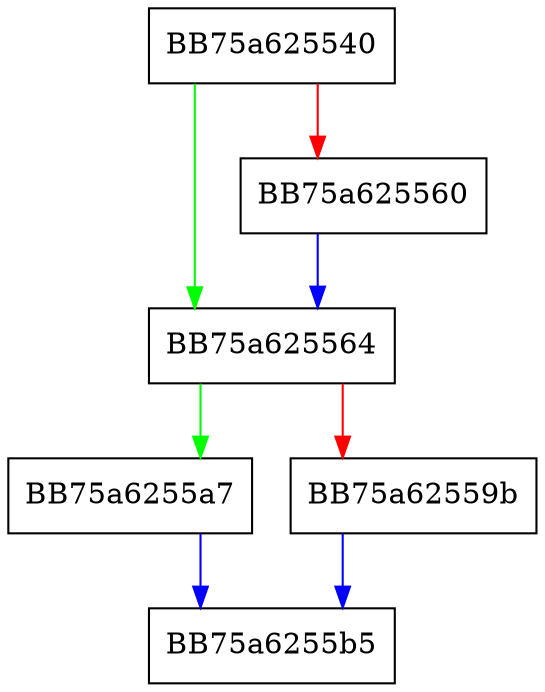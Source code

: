 digraph ServerExpandToDevicePath {
  node [shape="box"];
  graph [splines=ortho];
  BB75a625540 -> BB75a625564 [color="green"];
  BB75a625540 -> BB75a625560 [color="red"];
  BB75a625560 -> BB75a625564 [color="blue"];
  BB75a625564 -> BB75a6255a7 [color="green"];
  BB75a625564 -> BB75a62559b [color="red"];
  BB75a62559b -> BB75a6255b5 [color="blue"];
  BB75a6255a7 -> BB75a6255b5 [color="blue"];
}